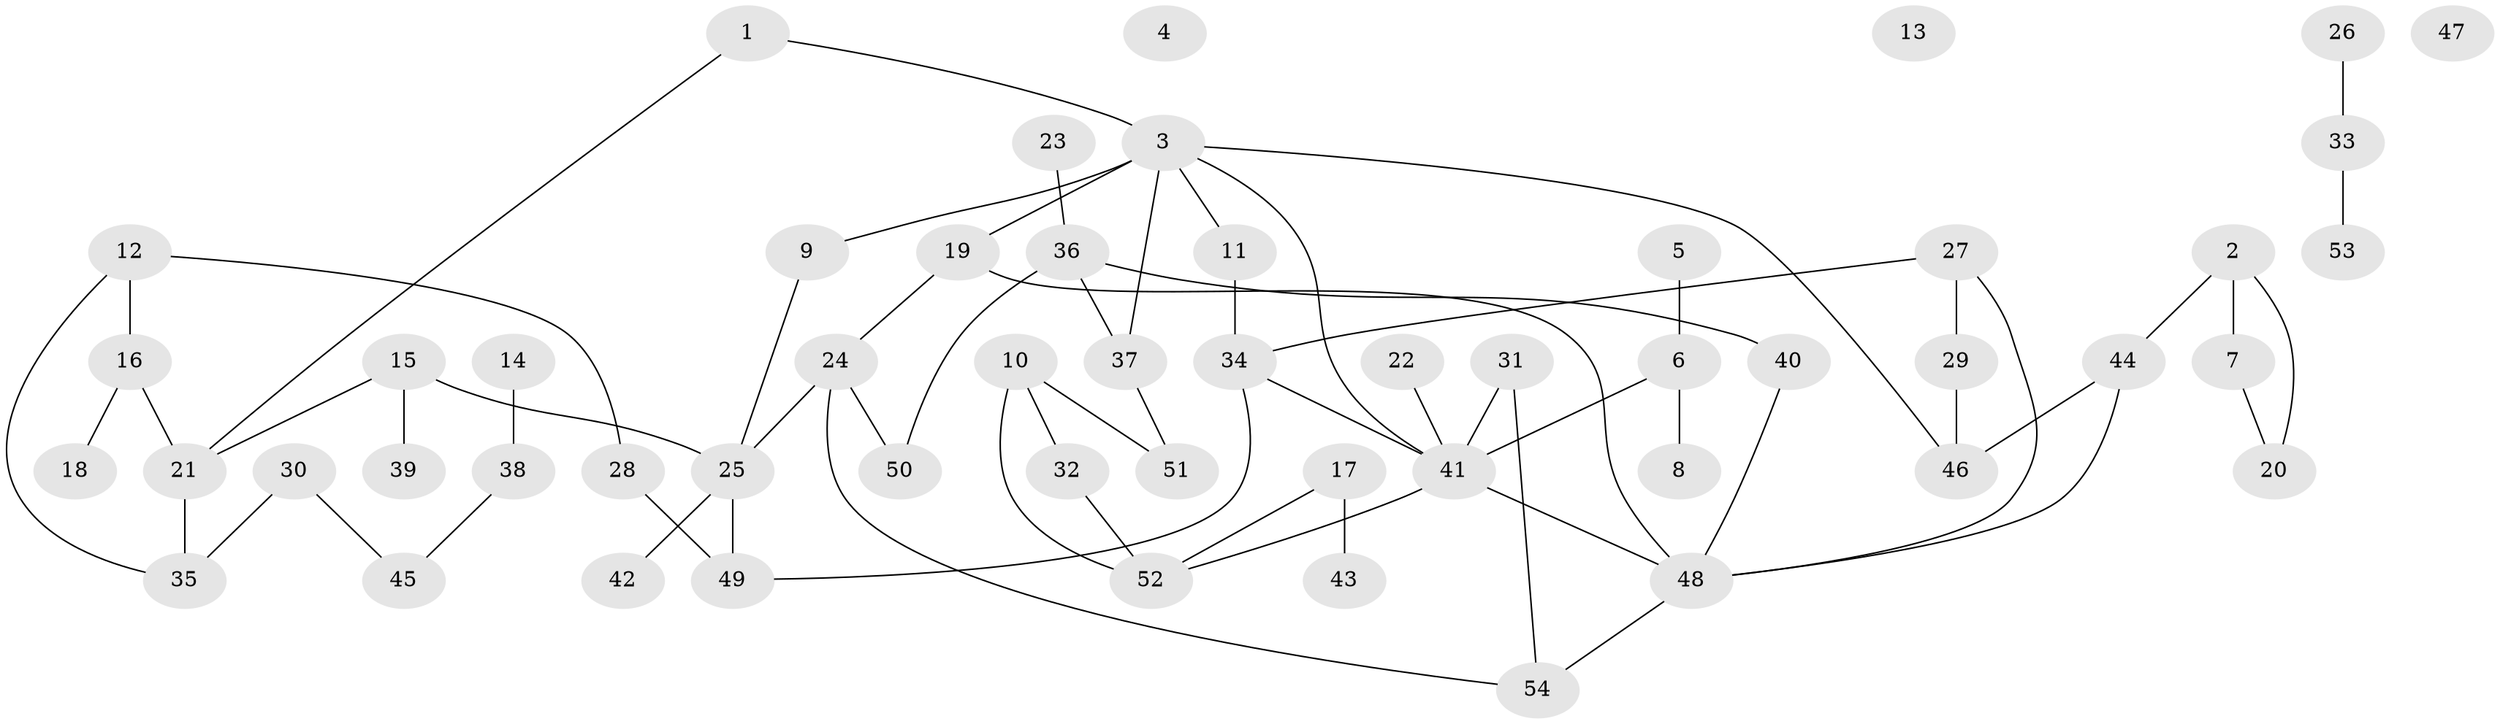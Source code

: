 // Generated by graph-tools (version 1.1) at 2025/25/03/09/25 03:25:15]
// undirected, 54 vertices, 66 edges
graph export_dot {
graph [start="1"]
  node [color=gray90,style=filled];
  1;
  2;
  3;
  4;
  5;
  6;
  7;
  8;
  9;
  10;
  11;
  12;
  13;
  14;
  15;
  16;
  17;
  18;
  19;
  20;
  21;
  22;
  23;
  24;
  25;
  26;
  27;
  28;
  29;
  30;
  31;
  32;
  33;
  34;
  35;
  36;
  37;
  38;
  39;
  40;
  41;
  42;
  43;
  44;
  45;
  46;
  47;
  48;
  49;
  50;
  51;
  52;
  53;
  54;
  1 -- 3;
  1 -- 21;
  2 -- 7;
  2 -- 20;
  2 -- 44;
  3 -- 9;
  3 -- 11;
  3 -- 19;
  3 -- 37;
  3 -- 41;
  3 -- 46;
  5 -- 6;
  6 -- 8;
  6 -- 41;
  7 -- 20;
  9 -- 25;
  10 -- 32;
  10 -- 51;
  10 -- 52;
  11 -- 34;
  12 -- 16;
  12 -- 28;
  12 -- 35;
  14 -- 38;
  15 -- 21;
  15 -- 25;
  15 -- 39;
  16 -- 18;
  16 -- 21;
  17 -- 43;
  17 -- 52;
  19 -- 24;
  19 -- 48;
  21 -- 35;
  22 -- 41;
  23 -- 36;
  24 -- 25;
  24 -- 50;
  24 -- 54;
  25 -- 42;
  25 -- 49;
  26 -- 33;
  27 -- 29;
  27 -- 34;
  27 -- 48;
  28 -- 49;
  29 -- 46;
  30 -- 35;
  30 -- 45;
  31 -- 41;
  31 -- 54;
  32 -- 52;
  33 -- 53;
  34 -- 41;
  34 -- 49;
  36 -- 37;
  36 -- 40;
  36 -- 50;
  37 -- 51;
  38 -- 45;
  40 -- 48;
  41 -- 48;
  41 -- 52;
  44 -- 46;
  44 -- 48;
  48 -- 54;
}
